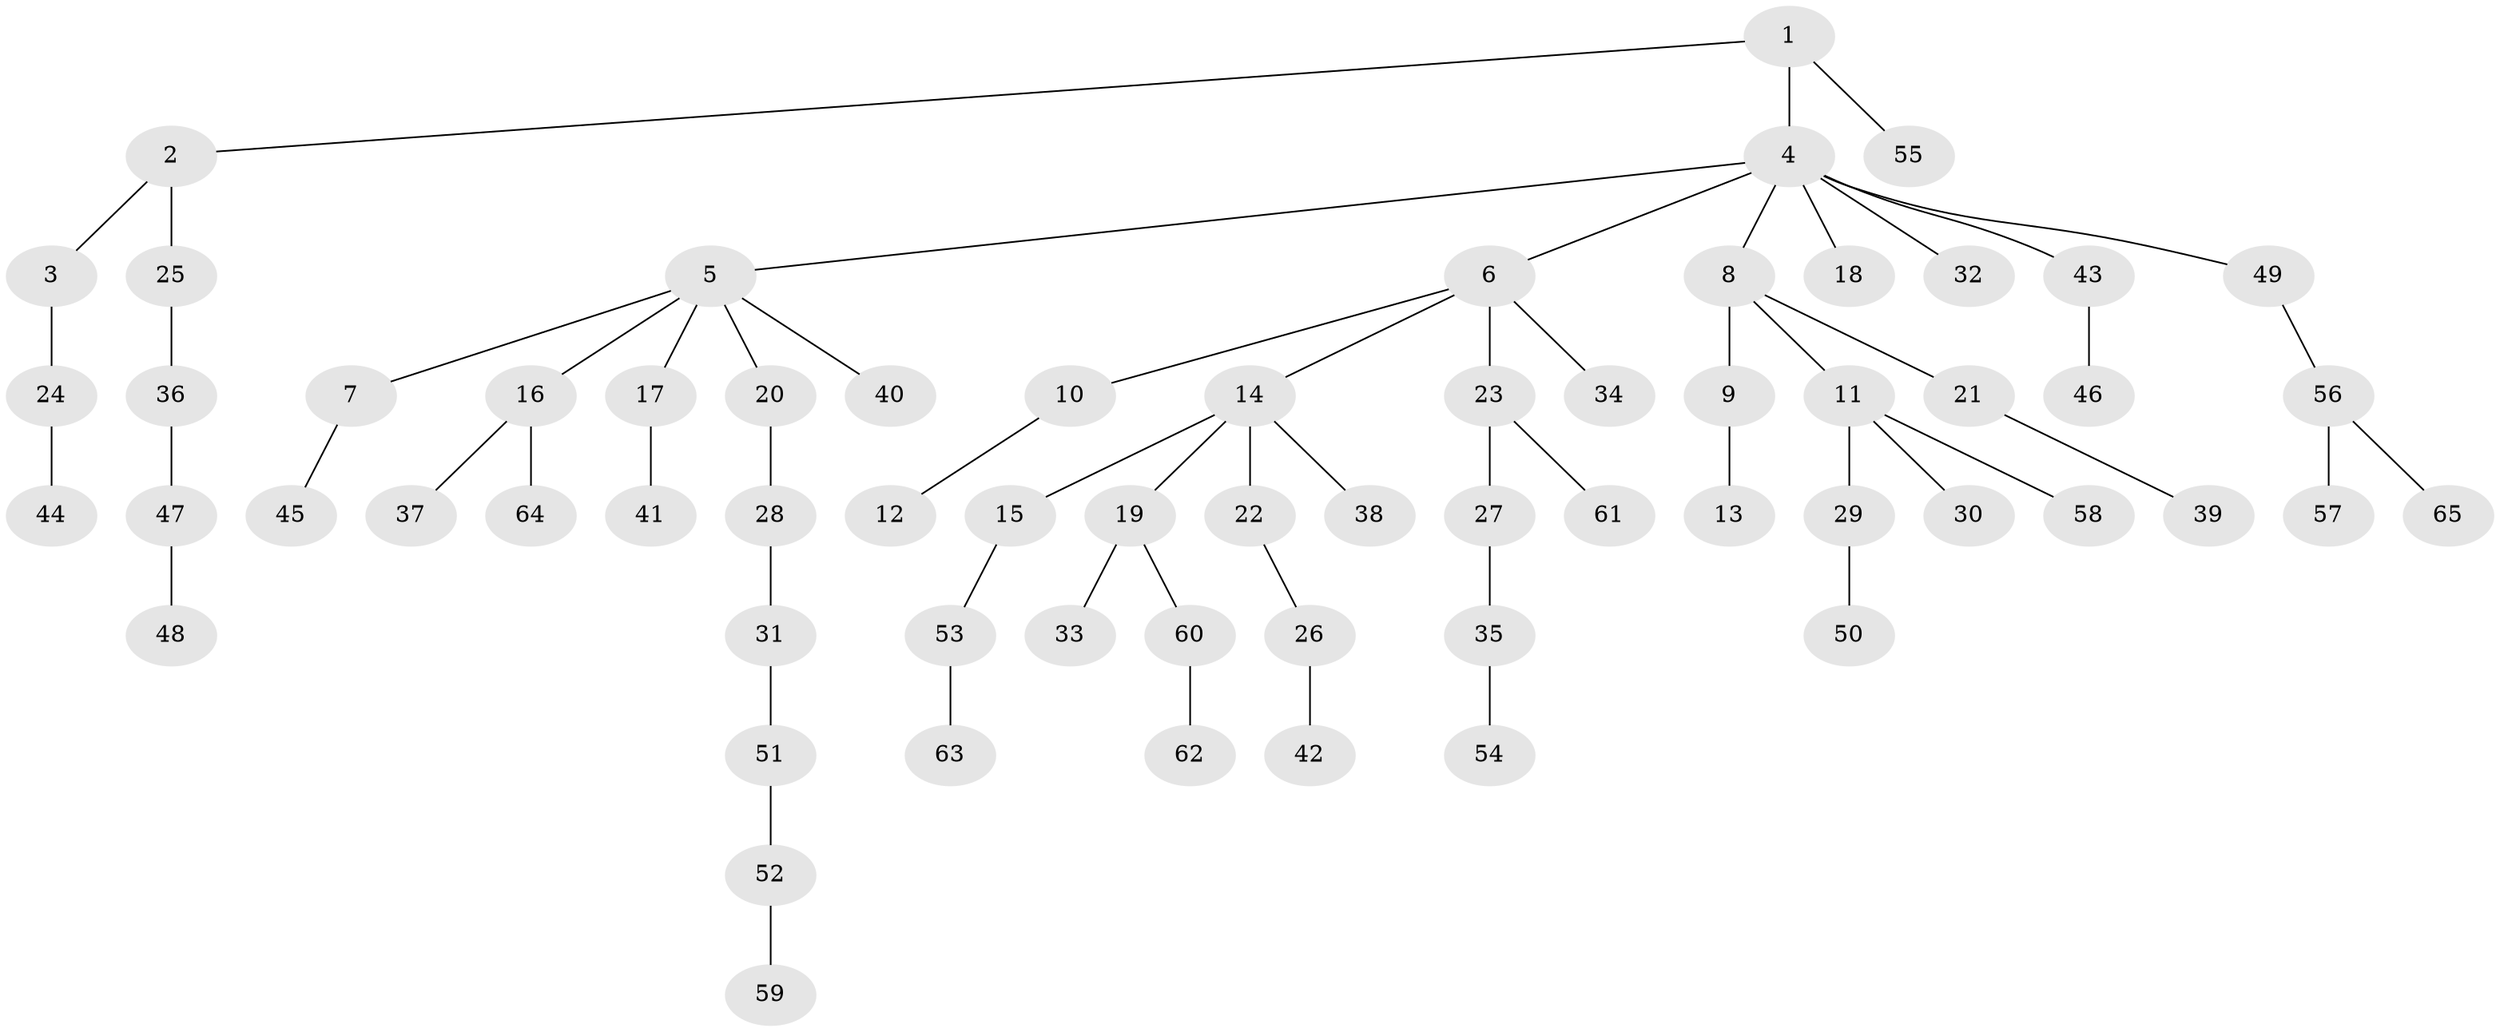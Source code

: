 // coarse degree distribution, {9: 0.024390243902439025, 3: 0.04878048780487805, 2: 0.2926829268292683, 6: 0.024390243902439025, 4: 0.04878048780487805, 1: 0.5365853658536586, 5: 0.024390243902439025}
// Generated by graph-tools (version 1.1) at 2025/42/03/06/25 10:42:03]
// undirected, 65 vertices, 64 edges
graph export_dot {
graph [start="1"]
  node [color=gray90,style=filled];
  1;
  2;
  3;
  4;
  5;
  6;
  7;
  8;
  9;
  10;
  11;
  12;
  13;
  14;
  15;
  16;
  17;
  18;
  19;
  20;
  21;
  22;
  23;
  24;
  25;
  26;
  27;
  28;
  29;
  30;
  31;
  32;
  33;
  34;
  35;
  36;
  37;
  38;
  39;
  40;
  41;
  42;
  43;
  44;
  45;
  46;
  47;
  48;
  49;
  50;
  51;
  52;
  53;
  54;
  55;
  56;
  57;
  58;
  59;
  60;
  61;
  62;
  63;
  64;
  65;
  1 -- 2;
  1 -- 4;
  1 -- 55;
  2 -- 3;
  2 -- 25;
  3 -- 24;
  4 -- 5;
  4 -- 6;
  4 -- 8;
  4 -- 18;
  4 -- 32;
  4 -- 43;
  4 -- 49;
  5 -- 7;
  5 -- 16;
  5 -- 17;
  5 -- 20;
  5 -- 40;
  6 -- 10;
  6 -- 14;
  6 -- 23;
  6 -- 34;
  7 -- 45;
  8 -- 9;
  8 -- 11;
  8 -- 21;
  9 -- 13;
  10 -- 12;
  11 -- 29;
  11 -- 30;
  11 -- 58;
  14 -- 15;
  14 -- 19;
  14 -- 22;
  14 -- 38;
  15 -- 53;
  16 -- 37;
  16 -- 64;
  17 -- 41;
  19 -- 33;
  19 -- 60;
  20 -- 28;
  21 -- 39;
  22 -- 26;
  23 -- 27;
  23 -- 61;
  24 -- 44;
  25 -- 36;
  26 -- 42;
  27 -- 35;
  28 -- 31;
  29 -- 50;
  31 -- 51;
  35 -- 54;
  36 -- 47;
  43 -- 46;
  47 -- 48;
  49 -- 56;
  51 -- 52;
  52 -- 59;
  53 -- 63;
  56 -- 57;
  56 -- 65;
  60 -- 62;
}
